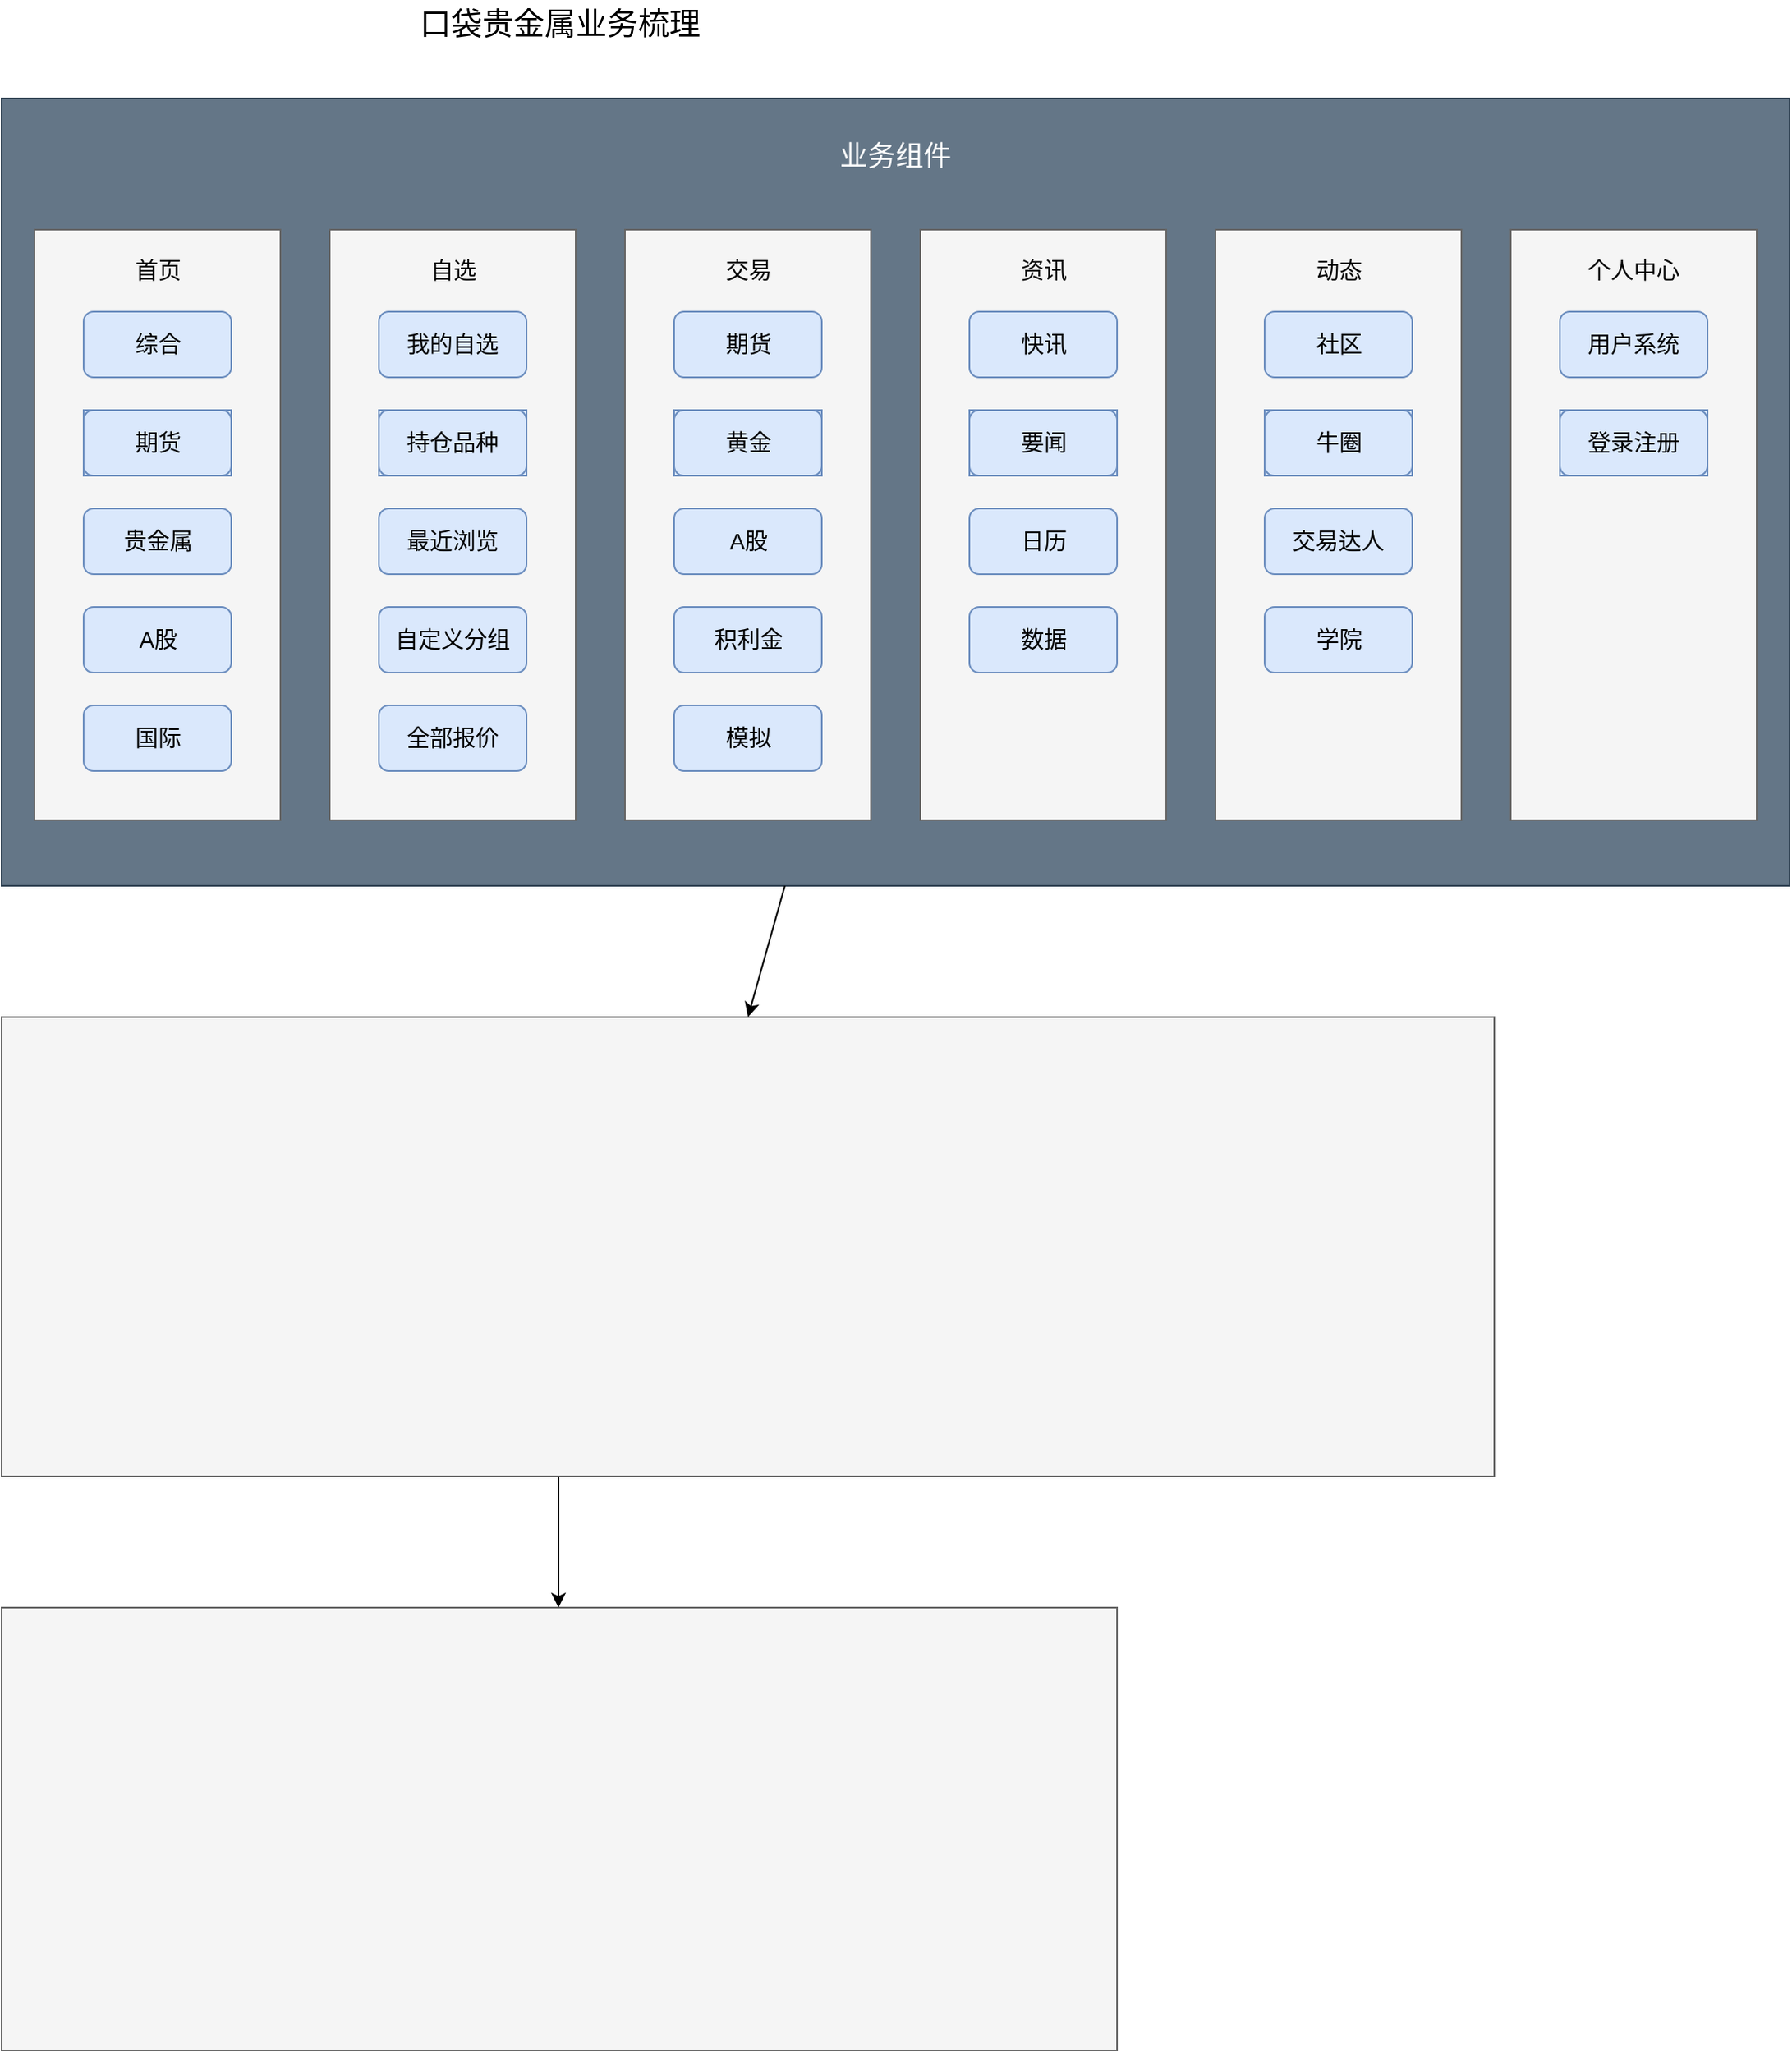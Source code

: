 <mxfile version="17.4.0" type="github">
  <diagram id="31p98_oL__xW8jrO6pc7" name="第 1 页">
    <mxGraphModel dx="1333" dy="776" grid="1" gridSize="10" guides="1" tooltips="1" connect="1" arrows="1" fold="1" page="1" pageScale="1" pageWidth="827" pageHeight="1169" math="0" shadow="0">
      <root>
        <mxCell id="0" />
        <mxCell id="1" parent="0" />
        <mxCell id="XOXXFUQoiVnGKIvhB3Gf-1" value="" style="rounded=0;whiteSpace=wrap;html=1;fillColor=#647687;strokeColor=#314354;fontColor=#ffffff;" vertex="1" parent="1">
          <mxGeometry x="80" y="80" width="1090" height="480" as="geometry" />
        </mxCell>
        <mxCell id="XOXXFUQoiVnGKIvhB3Gf-2" value="" style="rounded=0;whiteSpace=wrap;html=1;fillColor=#f5f5f5;strokeColor=#666666;fontColor=#333333;" vertex="1" parent="1">
          <mxGeometry x="80" y="640" width="910" height="280" as="geometry" />
        </mxCell>
        <mxCell id="XOXXFUQoiVnGKIvhB3Gf-3" value="" style="rounded=0;whiteSpace=wrap;html=1;fillColor=#f5f5f5;strokeColor=#666666;fontColor=#333333;" vertex="1" parent="1">
          <mxGeometry x="80" y="1000" width="680" height="270" as="geometry" />
        </mxCell>
        <mxCell id="XOXXFUQoiVnGKIvhB3Gf-4" style="edgeStyle=orthogonalEdgeStyle;rounded=0;orthogonalLoop=1;jettySize=auto;html=1;exitX=0.5;exitY=1;exitDx=0;exitDy=0;" edge="1" parent="1" source="XOXXFUQoiVnGKIvhB3Gf-1" target="XOXXFUQoiVnGKIvhB3Gf-1">
          <mxGeometry relative="1" as="geometry" />
        </mxCell>
        <mxCell id="XOXXFUQoiVnGKIvhB3Gf-5" value="" style="endArrow=classic;html=1;rounded=0;entryX=0.5;entryY=0;entryDx=0;entryDy=0;" edge="1" parent="1" source="XOXXFUQoiVnGKIvhB3Gf-1" target="XOXXFUQoiVnGKIvhB3Gf-2">
          <mxGeometry width="50" height="50" relative="1" as="geometry">
            <mxPoint x="390" y="420" as="sourcePoint" />
            <mxPoint x="420" y="630" as="targetPoint" />
          </mxGeometry>
        </mxCell>
        <mxCell id="XOXXFUQoiVnGKIvhB3Gf-6" value="" style="endArrow=classic;html=1;rounded=0;entryX=0.5;entryY=0;entryDx=0;entryDy=0;" edge="1" parent="1">
          <mxGeometry width="50" height="50" relative="1" as="geometry">
            <mxPoint x="419.5" y="920" as="sourcePoint" />
            <mxPoint x="419.5" y="1000" as="targetPoint" />
          </mxGeometry>
        </mxCell>
        <mxCell id="XOXXFUQoiVnGKIvhB3Gf-7" value="&lt;font style=&quot;font-size: 19px&quot;&gt;口袋贵金属业务梳理&lt;/font&gt;" style="text;html=1;strokeColor=none;fillColor=none;align=center;verticalAlign=middle;whiteSpace=wrap;rounded=0;" vertex="1" parent="1">
          <mxGeometry x="297.5" y="20" width="245" height="30" as="geometry" />
        </mxCell>
        <mxCell id="XOXXFUQoiVnGKIvhB3Gf-8" value="&lt;font style=&quot;font-size: 17px&quot;&gt;业务组件&lt;/font&gt;" style="text;html=1;strokeColor=none;fillColor=none;align=center;verticalAlign=middle;whiteSpace=wrap;rounded=0;fontSize=19;fontColor=#FFFFFF;" vertex="1" parent="1">
          <mxGeometry x="560" y="100" width="130" height="30" as="geometry" />
        </mxCell>
        <mxCell id="XOXXFUQoiVnGKIvhB3Gf-31" value="" style="group" vertex="1" connectable="0" parent="1">
          <mxGeometry x="100" y="160" width="150" height="360" as="geometry" />
        </mxCell>
        <mxCell id="XOXXFUQoiVnGKIvhB3Gf-9" value="" style="rounded=0;whiteSpace=wrap;html=1;fontSize=17;fontColor=#333333;fillColor=#f5f5f5;strokeColor=#666666;" vertex="1" parent="XOXXFUQoiVnGKIvhB3Gf-31">
          <mxGeometry width="150" height="360" as="geometry" />
        </mxCell>
        <mxCell id="XOXXFUQoiVnGKIvhB3Gf-10" value="&lt;font style=&quot;font-size: 14px&quot;&gt;首页&lt;/font&gt;" style="text;html=1;strokeColor=none;fillColor=none;align=center;verticalAlign=middle;whiteSpace=wrap;rounded=0;fontSize=17;fontColor=#000000;" vertex="1" parent="XOXXFUQoiVnGKIvhB3Gf-31">
          <mxGeometry x="52.5" y="10" width="45" height="30" as="geometry" />
        </mxCell>
        <mxCell id="XOXXFUQoiVnGKIvhB3Gf-14" value="" style="group" vertex="1" connectable="0" parent="XOXXFUQoiVnGKIvhB3Gf-31">
          <mxGeometry x="30" y="50" width="90" height="40" as="geometry" />
        </mxCell>
        <mxCell id="XOXXFUQoiVnGKIvhB3Gf-11" value="" style="rounded=1;whiteSpace=wrap;html=1;fontSize=14;fillColor=#dae8fc;strokeColor=#6c8ebf;" vertex="1" parent="XOXXFUQoiVnGKIvhB3Gf-14">
          <mxGeometry width="90" height="40" as="geometry" />
        </mxCell>
        <mxCell id="XOXXFUQoiVnGKIvhB3Gf-12" value="综合" style="text;html=1;strokeColor=none;fillColor=#dae8fc;align=center;verticalAlign=middle;whiteSpace=wrap;rounded=0;fontSize=14;" vertex="1" parent="XOXXFUQoiVnGKIvhB3Gf-14">
          <mxGeometry x="22.5" y="10" width="45" height="20" as="geometry" />
        </mxCell>
        <mxCell id="XOXXFUQoiVnGKIvhB3Gf-15" value="" style="group;fillColor=#dae8fc;strokeColor=#6c8ebf;gradientColor=none;rounded=0;glass=0;" vertex="1" connectable="0" parent="XOXXFUQoiVnGKIvhB3Gf-31">
          <mxGeometry x="30" y="110" width="90" height="40" as="geometry" />
        </mxCell>
        <mxCell id="XOXXFUQoiVnGKIvhB3Gf-16" value="" style="rounded=1;whiteSpace=wrap;html=1;fontSize=14;fillColor=#dae8fc;strokeColor=#6c8ebf;" vertex="1" parent="XOXXFUQoiVnGKIvhB3Gf-15">
          <mxGeometry width="90" height="40" as="geometry" />
        </mxCell>
        <mxCell id="XOXXFUQoiVnGKIvhB3Gf-17" value="期货" style="text;html=1;strokeColor=none;fillColor=#dae8fc;align=center;verticalAlign=middle;whiteSpace=wrap;rounded=0;fontSize=14;" vertex="1" parent="XOXXFUQoiVnGKIvhB3Gf-15">
          <mxGeometry x="22.5" y="10" width="45" height="20" as="geometry" />
        </mxCell>
        <mxCell id="XOXXFUQoiVnGKIvhB3Gf-18" value="" style="group" vertex="1" connectable="0" parent="XOXXFUQoiVnGKIvhB3Gf-31">
          <mxGeometry x="30" y="170" width="90" height="40" as="geometry" />
        </mxCell>
        <mxCell id="XOXXFUQoiVnGKIvhB3Gf-19" value="" style="rounded=1;whiteSpace=wrap;html=1;fontSize=14;fillColor=#dae8fc;strokeColor=#6c8ebf;" vertex="1" parent="XOXXFUQoiVnGKIvhB3Gf-18">
          <mxGeometry width="90" height="40" as="geometry" />
        </mxCell>
        <mxCell id="XOXXFUQoiVnGKIvhB3Gf-20" value="贵金属" style="text;html=1;strokeColor=none;fillColor=none;align=center;verticalAlign=middle;whiteSpace=wrap;rounded=0;fontSize=14;fontColor=#000000;" vertex="1" parent="XOXXFUQoiVnGKIvhB3Gf-18">
          <mxGeometry x="22.5" y="10" width="45" height="20" as="geometry" />
        </mxCell>
        <mxCell id="XOXXFUQoiVnGKIvhB3Gf-22" value="" style="group" vertex="1" connectable="0" parent="XOXXFUQoiVnGKIvhB3Gf-31">
          <mxGeometry x="30" y="230" width="90" height="40" as="geometry" />
        </mxCell>
        <mxCell id="XOXXFUQoiVnGKIvhB3Gf-23" value="" style="rounded=1;whiteSpace=wrap;html=1;fontSize=14;fillColor=#dae8fc;strokeColor=#6c8ebf;" vertex="1" parent="XOXXFUQoiVnGKIvhB3Gf-22">
          <mxGeometry width="90" height="40" as="geometry" />
        </mxCell>
        <mxCell id="XOXXFUQoiVnGKIvhB3Gf-24" value="A股" style="text;html=1;strokeColor=none;fillColor=none;align=center;verticalAlign=middle;whiteSpace=wrap;rounded=0;fontSize=14;fontColor=#000000;" vertex="1" parent="XOXXFUQoiVnGKIvhB3Gf-22">
          <mxGeometry x="22.5" y="10" width="45" height="20" as="geometry" />
        </mxCell>
        <mxCell id="XOXXFUQoiVnGKIvhB3Gf-26" value="" style="group" vertex="1" connectable="0" parent="XOXXFUQoiVnGKIvhB3Gf-31">
          <mxGeometry x="30" y="290" width="90" height="40" as="geometry" />
        </mxCell>
        <mxCell id="XOXXFUQoiVnGKIvhB3Gf-27" value="" style="rounded=1;whiteSpace=wrap;html=1;fontSize=14;fillColor=#dae8fc;strokeColor=#6c8ebf;" vertex="1" parent="XOXXFUQoiVnGKIvhB3Gf-26">
          <mxGeometry width="90" height="40" as="geometry" />
        </mxCell>
        <mxCell id="XOXXFUQoiVnGKIvhB3Gf-28" value="国际" style="text;html=1;strokeColor=none;fillColor=none;align=center;verticalAlign=middle;whiteSpace=wrap;rounded=0;fontSize=14;fontColor=#000000;" vertex="1" parent="XOXXFUQoiVnGKIvhB3Gf-26">
          <mxGeometry x="22.5" y="10" width="45" height="20" as="geometry" />
        </mxCell>
        <mxCell id="XOXXFUQoiVnGKIvhB3Gf-32" value="" style="group" vertex="1" connectable="0" parent="1">
          <mxGeometry x="280" y="160" width="150" height="360" as="geometry" />
        </mxCell>
        <mxCell id="XOXXFUQoiVnGKIvhB3Gf-33" value="" style="rounded=0;whiteSpace=wrap;html=1;fontSize=17;fontColor=#333333;fillColor=#f5f5f5;strokeColor=#666666;" vertex="1" parent="XOXXFUQoiVnGKIvhB3Gf-32">
          <mxGeometry width="150" height="360" as="geometry" />
        </mxCell>
        <mxCell id="XOXXFUQoiVnGKIvhB3Gf-34" value="&lt;span style=&quot;font-size: 14px&quot;&gt;自选&lt;/span&gt;" style="text;html=1;strokeColor=none;fillColor=none;align=center;verticalAlign=middle;whiteSpace=wrap;rounded=0;fontSize=17;fontColor=#000000;" vertex="1" parent="XOXXFUQoiVnGKIvhB3Gf-32">
          <mxGeometry x="52.5" y="10" width="45.0" height="30" as="geometry" />
        </mxCell>
        <mxCell id="XOXXFUQoiVnGKIvhB3Gf-35" value="" style="group" vertex="1" connectable="0" parent="XOXXFUQoiVnGKIvhB3Gf-32">
          <mxGeometry x="30.0" y="50" width="90.0" height="40" as="geometry" />
        </mxCell>
        <mxCell id="XOXXFUQoiVnGKIvhB3Gf-36" value="" style="rounded=1;whiteSpace=wrap;html=1;fontSize=14;fillColor=#dae8fc;strokeColor=#6c8ebf;" vertex="1" parent="XOXXFUQoiVnGKIvhB3Gf-35">
          <mxGeometry width="90.0" height="40" as="geometry" />
        </mxCell>
        <mxCell id="XOXXFUQoiVnGKIvhB3Gf-37" value="我的自选" style="text;html=1;strokeColor=none;fillColor=#dae8fc;align=center;verticalAlign=middle;whiteSpace=wrap;rounded=0;fontSize=14;" vertex="1" parent="XOXXFUQoiVnGKIvhB3Gf-35">
          <mxGeometry x="15" y="10" width="60" height="20" as="geometry" />
        </mxCell>
        <mxCell id="XOXXFUQoiVnGKIvhB3Gf-38" value="" style="group;fillColor=#dae8fc;strokeColor=#6c8ebf;gradientColor=none;rounded=0;glass=0;" vertex="1" connectable="0" parent="XOXXFUQoiVnGKIvhB3Gf-32">
          <mxGeometry x="30.0" y="110" width="90.0" height="40" as="geometry" />
        </mxCell>
        <mxCell id="XOXXFUQoiVnGKIvhB3Gf-39" value="" style="rounded=1;whiteSpace=wrap;html=1;fontSize=14;fillColor=#dae8fc;strokeColor=#6c8ebf;" vertex="1" parent="XOXXFUQoiVnGKIvhB3Gf-38">
          <mxGeometry width="90.0" height="40" as="geometry" />
        </mxCell>
        <mxCell id="XOXXFUQoiVnGKIvhB3Gf-41" value="" style="group" vertex="1" connectable="0" parent="XOXXFUQoiVnGKIvhB3Gf-32">
          <mxGeometry x="30.0" y="170" width="90.0" height="40" as="geometry" />
        </mxCell>
        <mxCell id="XOXXFUQoiVnGKIvhB3Gf-42" value="" style="rounded=1;whiteSpace=wrap;html=1;fontSize=14;fillColor=#dae8fc;strokeColor=#6c8ebf;" vertex="1" parent="XOXXFUQoiVnGKIvhB3Gf-41">
          <mxGeometry width="90.0" height="40" as="geometry" />
        </mxCell>
        <mxCell id="XOXXFUQoiVnGKIvhB3Gf-43" value="最近浏览" style="text;html=1;strokeColor=none;fillColor=none;align=center;verticalAlign=middle;whiteSpace=wrap;rounded=0;fontSize=14;fontColor=#000000;" vertex="1" parent="XOXXFUQoiVnGKIvhB3Gf-41">
          <mxGeometry x="16.25" y="10" width="57.5" height="20" as="geometry" />
        </mxCell>
        <mxCell id="XOXXFUQoiVnGKIvhB3Gf-44" value="" style="group" vertex="1" connectable="0" parent="XOXXFUQoiVnGKIvhB3Gf-32">
          <mxGeometry x="30.0" y="230" width="90.0" height="40" as="geometry" />
        </mxCell>
        <mxCell id="XOXXFUQoiVnGKIvhB3Gf-45" value="" style="rounded=1;whiteSpace=wrap;html=1;fontSize=14;fillColor=#dae8fc;strokeColor=#6c8ebf;" vertex="1" parent="XOXXFUQoiVnGKIvhB3Gf-44">
          <mxGeometry width="90.0" height="40" as="geometry" />
        </mxCell>
        <mxCell id="XOXXFUQoiVnGKIvhB3Gf-46" value="自定义分组" style="text;html=1;strokeColor=none;fillColor=none;align=center;verticalAlign=middle;whiteSpace=wrap;rounded=0;fontSize=14;fontColor=#000000;" vertex="1" parent="XOXXFUQoiVnGKIvhB3Gf-44">
          <mxGeometry x="8.13" y="10" width="73.75" height="20" as="geometry" />
        </mxCell>
        <mxCell id="XOXXFUQoiVnGKIvhB3Gf-47" value="" style="group" vertex="1" connectable="0" parent="XOXXFUQoiVnGKIvhB3Gf-32">
          <mxGeometry x="30.0" y="290" width="90.0" height="40" as="geometry" />
        </mxCell>
        <mxCell id="XOXXFUQoiVnGKIvhB3Gf-48" value="" style="rounded=1;whiteSpace=wrap;html=1;fontSize=14;fillColor=#dae8fc;strokeColor=#6c8ebf;" vertex="1" parent="XOXXFUQoiVnGKIvhB3Gf-47">
          <mxGeometry width="90.0" height="40" as="geometry" />
        </mxCell>
        <mxCell id="XOXXFUQoiVnGKIvhB3Gf-49" value="全部报价" style="text;html=1;strokeColor=none;fillColor=none;align=center;verticalAlign=middle;whiteSpace=wrap;rounded=0;fontSize=14;fontColor=#000000;" vertex="1" parent="XOXXFUQoiVnGKIvhB3Gf-47">
          <mxGeometry x="16.25" y="10" width="57.5" height="20" as="geometry" />
        </mxCell>
        <mxCell id="XOXXFUQoiVnGKIvhB3Gf-40" value="持仓品种" style="text;html=1;strokeColor=none;fillColor=#dae8fc;align=center;verticalAlign=middle;whiteSpace=wrap;rounded=0;fontSize=14;" vertex="1" parent="XOXXFUQoiVnGKIvhB3Gf-32">
          <mxGeometry x="46.25" y="120" width="57.5" height="20" as="geometry" />
        </mxCell>
        <mxCell id="XOXXFUQoiVnGKIvhB3Gf-50" value="" style="group" vertex="1" connectable="0" parent="1">
          <mxGeometry x="460" y="160" width="150" height="360" as="geometry" />
        </mxCell>
        <mxCell id="XOXXFUQoiVnGKIvhB3Gf-51" value="" style="rounded=0;whiteSpace=wrap;html=1;fontSize=17;fontColor=#333333;fillColor=#f5f5f5;strokeColor=#666666;" vertex="1" parent="XOXXFUQoiVnGKIvhB3Gf-50">
          <mxGeometry width="150" height="360" as="geometry" />
        </mxCell>
        <mxCell id="XOXXFUQoiVnGKIvhB3Gf-52" value="&lt;font style=&quot;font-size: 14px&quot;&gt;交易&lt;/font&gt;" style="text;html=1;strokeColor=none;fillColor=none;align=center;verticalAlign=middle;whiteSpace=wrap;rounded=0;fontSize=17;fontColor=#000000;" vertex="1" parent="XOXXFUQoiVnGKIvhB3Gf-50">
          <mxGeometry x="52.5" y="10" width="45" height="30" as="geometry" />
        </mxCell>
        <mxCell id="XOXXFUQoiVnGKIvhB3Gf-53" value="" style="group" vertex="1" connectable="0" parent="XOXXFUQoiVnGKIvhB3Gf-50">
          <mxGeometry x="30" y="50" width="90" height="40" as="geometry" />
        </mxCell>
        <mxCell id="XOXXFUQoiVnGKIvhB3Gf-54" value="" style="rounded=1;whiteSpace=wrap;html=1;fontSize=14;fillColor=#dae8fc;strokeColor=#6c8ebf;" vertex="1" parent="XOXXFUQoiVnGKIvhB3Gf-53">
          <mxGeometry width="90" height="40" as="geometry" />
        </mxCell>
        <mxCell id="XOXXFUQoiVnGKIvhB3Gf-55" value="期货" style="text;html=1;strokeColor=none;fillColor=#dae8fc;align=center;verticalAlign=middle;whiteSpace=wrap;rounded=0;fontSize=14;" vertex="1" parent="XOXXFUQoiVnGKIvhB3Gf-53">
          <mxGeometry x="22.5" y="10" width="45" height="20" as="geometry" />
        </mxCell>
        <mxCell id="XOXXFUQoiVnGKIvhB3Gf-56" value="" style="group;fillColor=#dae8fc;strokeColor=#6c8ebf;gradientColor=none;rounded=0;glass=0;" vertex="1" connectable="0" parent="XOXXFUQoiVnGKIvhB3Gf-50">
          <mxGeometry x="30" y="110" width="90" height="40" as="geometry" />
        </mxCell>
        <mxCell id="XOXXFUQoiVnGKIvhB3Gf-57" value="" style="rounded=1;whiteSpace=wrap;html=1;fontSize=14;fillColor=#dae8fc;strokeColor=#6c8ebf;" vertex="1" parent="XOXXFUQoiVnGKIvhB3Gf-56">
          <mxGeometry width="90" height="40" as="geometry" />
        </mxCell>
        <mxCell id="XOXXFUQoiVnGKIvhB3Gf-58" value="黄金" style="text;html=1;strokeColor=none;fillColor=#dae8fc;align=center;verticalAlign=middle;whiteSpace=wrap;rounded=0;fontSize=14;" vertex="1" parent="XOXXFUQoiVnGKIvhB3Gf-56">
          <mxGeometry x="22.5" y="10" width="45" height="20" as="geometry" />
        </mxCell>
        <mxCell id="XOXXFUQoiVnGKIvhB3Gf-59" value="" style="group" vertex="1" connectable="0" parent="XOXXFUQoiVnGKIvhB3Gf-50">
          <mxGeometry x="30" y="170" width="90" height="40" as="geometry" />
        </mxCell>
        <mxCell id="XOXXFUQoiVnGKIvhB3Gf-60" value="" style="rounded=1;whiteSpace=wrap;html=1;fontSize=14;fillColor=#dae8fc;strokeColor=#6c8ebf;" vertex="1" parent="XOXXFUQoiVnGKIvhB3Gf-59">
          <mxGeometry width="90" height="40" as="geometry" />
        </mxCell>
        <mxCell id="XOXXFUQoiVnGKIvhB3Gf-61" value="A股" style="text;html=1;strokeColor=none;fillColor=none;align=center;verticalAlign=middle;whiteSpace=wrap;rounded=0;fontSize=14;fontColor=#000000;" vertex="1" parent="XOXXFUQoiVnGKIvhB3Gf-59">
          <mxGeometry x="22.5" y="10" width="45" height="20" as="geometry" />
        </mxCell>
        <mxCell id="XOXXFUQoiVnGKIvhB3Gf-62" value="" style="group" vertex="1" connectable="0" parent="XOXXFUQoiVnGKIvhB3Gf-50">
          <mxGeometry x="30" y="230" width="90" height="40" as="geometry" />
        </mxCell>
        <mxCell id="XOXXFUQoiVnGKIvhB3Gf-63" value="" style="rounded=1;whiteSpace=wrap;html=1;fontSize=14;fillColor=#dae8fc;strokeColor=#6c8ebf;" vertex="1" parent="XOXXFUQoiVnGKIvhB3Gf-62">
          <mxGeometry width="90" height="40" as="geometry" />
        </mxCell>
        <mxCell id="XOXXFUQoiVnGKIvhB3Gf-64" value="积利金" style="text;html=1;strokeColor=none;fillColor=none;align=center;verticalAlign=middle;whiteSpace=wrap;rounded=0;fontSize=14;fontColor=#000000;" vertex="1" parent="XOXXFUQoiVnGKIvhB3Gf-62">
          <mxGeometry x="22.5" y="10" width="45" height="20" as="geometry" />
        </mxCell>
        <mxCell id="XOXXFUQoiVnGKIvhB3Gf-65" value="" style="group" vertex="1" connectable="0" parent="XOXXFUQoiVnGKIvhB3Gf-50">
          <mxGeometry x="30" y="290" width="90" height="40" as="geometry" />
        </mxCell>
        <mxCell id="XOXXFUQoiVnGKIvhB3Gf-66" value="" style="rounded=1;whiteSpace=wrap;html=1;fontSize=14;fillColor=#dae8fc;strokeColor=#6c8ebf;" vertex="1" parent="XOXXFUQoiVnGKIvhB3Gf-65">
          <mxGeometry width="90" height="40" as="geometry" />
        </mxCell>
        <mxCell id="XOXXFUQoiVnGKIvhB3Gf-67" value="模拟" style="text;html=1;strokeColor=none;fillColor=none;align=center;verticalAlign=middle;whiteSpace=wrap;rounded=0;fontSize=14;fontColor=#000000;" vertex="1" parent="XOXXFUQoiVnGKIvhB3Gf-65">
          <mxGeometry x="22.5" y="10" width="45" height="20" as="geometry" />
        </mxCell>
        <mxCell id="XOXXFUQoiVnGKIvhB3Gf-68" value="" style="group" vertex="1" connectable="0" parent="1">
          <mxGeometry x="640" y="160" width="150" height="360" as="geometry" />
        </mxCell>
        <mxCell id="XOXXFUQoiVnGKIvhB3Gf-69" value="" style="rounded=0;whiteSpace=wrap;html=1;fontSize=17;fontColor=#333333;fillColor=#f5f5f5;strokeColor=#666666;" vertex="1" parent="XOXXFUQoiVnGKIvhB3Gf-68">
          <mxGeometry width="150" height="360" as="geometry" />
        </mxCell>
        <mxCell id="XOXXFUQoiVnGKIvhB3Gf-70" value="&lt;font style=&quot;font-size: 14px&quot;&gt;资讯&lt;/font&gt;" style="text;html=1;strokeColor=none;fillColor=none;align=center;verticalAlign=middle;whiteSpace=wrap;rounded=0;fontSize=17;fontColor=#000000;" vertex="1" parent="XOXXFUQoiVnGKIvhB3Gf-68">
          <mxGeometry x="52.5" y="10" width="45" height="30" as="geometry" />
        </mxCell>
        <mxCell id="XOXXFUQoiVnGKIvhB3Gf-71" value="" style="group" vertex="1" connectable="0" parent="XOXXFUQoiVnGKIvhB3Gf-68">
          <mxGeometry x="30" y="50" width="90" height="40" as="geometry" />
        </mxCell>
        <mxCell id="XOXXFUQoiVnGKIvhB3Gf-72" value="" style="rounded=1;whiteSpace=wrap;html=1;fontSize=14;fillColor=#dae8fc;strokeColor=#6c8ebf;" vertex="1" parent="XOXXFUQoiVnGKIvhB3Gf-71">
          <mxGeometry width="90" height="40" as="geometry" />
        </mxCell>
        <mxCell id="XOXXFUQoiVnGKIvhB3Gf-73" value="快讯" style="text;html=1;strokeColor=none;fillColor=#dae8fc;align=center;verticalAlign=middle;whiteSpace=wrap;rounded=0;fontSize=14;" vertex="1" parent="XOXXFUQoiVnGKIvhB3Gf-71">
          <mxGeometry x="22.5" y="10" width="45" height="20" as="geometry" />
        </mxCell>
        <mxCell id="XOXXFUQoiVnGKIvhB3Gf-74" value="" style="group;fillColor=#dae8fc;strokeColor=#6c8ebf;gradientColor=none;rounded=0;glass=0;" vertex="1" connectable="0" parent="XOXXFUQoiVnGKIvhB3Gf-68">
          <mxGeometry x="30" y="110" width="90" height="40" as="geometry" />
        </mxCell>
        <mxCell id="XOXXFUQoiVnGKIvhB3Gf-75" value="" style="rounded=1;whiteSpace=wrap;html=1;fontSize=14;fillColor=#dae8fc;strokeColor=#6c8ebf;" vertex="1" parent="XOXXFUQoiVnGKIvhB3Gf-74">
          <mxGeometry width="90" height="40" as="geometry" />
        </mxCell>
        <mxCell id="XOXXFUQoiVnGKIvhB3Gf-76" value="要闻" style="text;html=1;strokeColor=none;fillColor=#dae8fc;align=center;verticalAlign=middle;whiteSpace=wrap;rounded=0;fontSize=14;" vertex="1" parent="XOXXFUQoiVnGKIvhB3Gf-74">
          <mxGeometry x="22.5" y="10" width="45" height="20" as="geometry" />
        </mxCell>
        <mxCell id="XOXXFUQoiVnGKIvhB3Gf-77" value="" style="group" vertex="1" connectable="0" parent="XOXXFUQoiVnGKIvhB3Gf-68">
          <mxGeometry x="30" y="170" width="90" height="40" as="geometry" />
        </mxCell>
        <mxCell id="XOXXFUQoiVnGKIvhB3Gf-78" value="" style="rounded=1;whiteSpace=wrap;html=1;fontSize=14;fillColor=#dae8fc;strokeColor=#6c8ebf;" vertex="1" parent="XOXXFUQoiVnGKIvhB3Gf-77">
          <mxGeometry width="90" height="40" as="geometry" />
        </mxCell>
        <mxCell id="XOXXFUQoiVnGKIvhB3Gf-79" value="日历" style="text;html=1;strokeColor=none;fillColor=none;align=center;verticalAlign=middle;whiteSpace=wrap;rounded=0;fontSize=14;fontColor=#000000;" vertex="1" parent="XOXXFUQoiVnGKIvhB3Gf-77">
          <mxGeometry x="22.5" y="10" width="45" height="20" as="geometry" />
        </mxCell>
        <mxCell id="XOXXFUQoiVnGKIvhB3Gf-80" value="" style="group" vertex="1" connectable="0" parent="XOXXFUQoiVnGKIvhB3Gf-68">
          <mxGeometry x="30" y="230" width="90" height="40" as="geometry" />
        </mxCell>
        <mxCell id="XOXXFUQoiVnGKIvhB3Gf-81" value="" style="rounded=1;whiteSpace=wrap;html=1;fontSize=14;fillColor=#dae8fc;strokeColor=#6c8ebf;" vertex="1" parent="XOXXFUQoiVnGKIvhB3Gf-80">
          <mxGeometry width="90" height="40" as="geometry" />
        </mxCell>
        <mxCell id="XOXXFUQoiVnGKIvhB3Gf-82" value="数据" style="text;html=1;strokeColor=none;fillColor=none;align=center;verticalAlign=middle;whiteSpace=wrap;rounded=0;fontSize=14;fontColor=#000000;" vertex="1" parent="XOXXFUQoiVnGKIvhB3Gf-80">
          <mxGeometry x="22.5" y="10" width="45" height="20" as="geometry" />
        </mxCell>
        <mxCell id="XOXXFUQoiVnGKIvhB3Gf-86" value="" style="group" vertex="1" connectable="0" parent="1">
          <mxGeometry x="820" y="160" width="150" height="360" as="geometry" />
        </mxCell>
        <mxCell id="XOXXFUQoiVnGKIvhB3Gf-87" value="" style="rounded=0;whiteSpace=wrap;html=1;fontSize=17;fontColor=#333333;fillColor=#f5f5f5;strokeColor=#666666;" vertex="1" parent="XOXXFUQoiVnGKIvhB3Gf-86">
          <mxGeometry width="150" height="360" as="geometry" />
        </mxCell>
        <mxCell id="XOXXFUQoiVnGKIvhB3Gf-88" value="&lt;font style=&quot;font-size: 14px&quot;&gt;动态&lt;/font&gt;" style="text;html=1;strokeColor=none;fillColor=none;align=center;verticalAlign=middle;whiteSpace=wrap;rounded=0;fontSize=17;fontColor=#000000;" vertex="1" parent="XOXXFUQoiVnGKIvhB3Gf-86">
          <mxGeometry x="52.5" y="10" width="45" height="30" as="geometry" />
        </mxCell>
        <mxCell id="XOXXFUQoiVnGKIvhB3Gf-89" value="" style="group" vertex="1" connectable="0" parent="XOXXFUQoiVnGKIvhB3Gf-86">
          <mxGeometry x="30" y="50" width="90" height="40" as="geometry" />
        </mxCell>
        <mxCell id="XOXXFUQoiVnGKIvhB3Gf-90" value="" style="rounded=1;whiteSpace=wrap;html=1;fontSize=14;fillColor=#dae8fc;strokeColor=#6c8ebf;" vertex="1" parent="XOXXFUQoiVnGKIvhB3Gf-89">
          <mxGeometry width="90" height="40" as="geometry" />
        </mxCell>
        <mxCell id="XOXXFUQoiVnGKIvhB3Gf-91" value="社区" style="text;html=1;strokeColor=none;fillColor=#dae8fc;align=center;verticalAlign=middle;whiteSpace=wrap;rounded=0;fontSize=14;" vertex="1" parent="XOXXFUQoiVnGKIvhB3Gf-89">
          <mxGeometry x="22.5" y="10" width="45" height="20" as="geometry" />
        </mxCell>
        <mxCell id="XOXXFUQoiVnGKIvhB3Gf-92" value="" style="group;fillColor=#dae8fc;strokeColor=#6c8ebf;gradientColor=none;rounded=0;glass=0;" vertex="1" connectable="0" parent="XOXXFUQoiVnGKIvhB3Gf-86">
          <mxGeometry x="30" y="110" width="90" height="40" as="geometry" />
        </mxCell>
        <mxCell id="XOXXFUQoiVnGKIvhB3Gf-93" value="" style="rounded=1;whiteSpace=wrap;html=1;fontSize=14;fillColor=#dae8fc;strokeColor=#6c8ebf;" vertex="1" parent="XOXXFUQoiVnGKIvhB3Gf-92">
          <mxGeometry width="90" height="40" as="geometry" />
        </mxCell>
        <mxCell id="XOXXFUQoiVnGKIvhB3Gf-94" value="牛圈" style="text;html=1;strokeColor=none;fillColor=#dae8fc;align=center;verticalAlign=middle;whiteSpace=wrap;rounded=0;fontSize=14;" vertex="1" parent="XOXXFUQoiVnGKIvhB3Gf-92">
          <mxGeometry x="22.5" y="10" width="45" height="20" as="geometry" />
        </mxCell>
        <mxCell id="XOXXFUQoiVnGKIvhB3Gf-95" value="" style="group" vertex="1" connectable="0" parent="XOXXFUQoiVnGKIvhB3Gf-86">
          <mxGeometry x="30" y="170" width="90" height="40" as="geometry" />
        </mxCell>
        <mxCell id="XOXXFUQoiVnGKIvhB3Gf-96" value="" style="rounded=1;whiteSpace=wrap;html=1;fontSize=14;fillColor=#dae8fc;strokeColor=#6c8ebf;" vertex="1" parent="XOXXFUQoiVnGKIvhB3Gf-95">
          <mxGeometry width="90" height="40" as="geometry" />
        </mxCell>
        <mxCell id="XOXXFUQoiVnGKIvhB3Gf-97" value="交易达人" style="text;html=1;strokeColor=none;fillColor=none;align=center;verticalAlign=middle;whiteSpace=wrap;rounded=0;fontSize=14;fontColor=#000000;" vertex="1" parent="XOXXFUQoiVnGKIvhB3Gf-95">
          <mxGeometry x="11.25" y="10" width="67.5" height="20" as="geometry" />
        </mxCell>
        <mxCell id="XOXXFUQoiVnGKIvhB3Gf-98" value="" style="group" vertex="1" connectable="0" parent="XOXXFUQoiVnGKIvhB3Gf-86">
          <mxGeometry x="30" y="230" width="90" height="40" as="geometry" />
        </mxCell>
        <mxCell id="XOXXFUQoiVnGKIvhB3Gf-99" value="" style="rounded=1;whiteSpace=wrap;html=1;fontSize=14;fillColor=#dae8fc;strokeColor=#6c8ebf;" vertex="1" parent="XOXXFUQoiVnGKIvhB3Gf-98">
          <mxGeometry width="90" height="40" as="geometry" />
        </mxCell>
        <mxCell id="XOXXFUQoiVnGKIvhB3Gf-100" value="学院" style="text;html=1;strokeColor=none;fillColor=none;align=center;verticalAlign=middle;whiteSpace=wrap;rounded=0;fontSize=14;fontColor=#000000;" vertex="1" parent="XOXXFUQoiVnGKIvhB3Gf-98">
          <mxGeometry x="22.5" y="10" width="45" height="20" as="geometry" />
        </mxCell>
        <mxCell id="XOXXFUQoiVnGKIvhB3Gf-105" value="" style="group" vertex="1" connectable="0" parent="1">
          <mxGeometry x="1000" y="160" width="150" height="360" as="geometry" />
        </mxCell>
        <mxCell id="XOXXFUQoiVnGKIvhB3Gf-106" value="" style="rounded=0;whiteSpace=wrap;html=1;fontSize=17;fontColor=#333333;fillColor=#f5f5f5;strokeColor=#666666;" vertex="1" parent="XOXXFUQoiVnGKIvhB3Gf-105">
          <mxGeometry width="150" height="360" as="geometry" />
        </mxCell>
        <mxCell id="XOXXFUQoiVnGKIvhB3Gf-107" value="&lt;span style=&quot;font-size: 14px&quot;&gt;个人中心&lt;/span&gt;" style="text;html=1;strokeColor=none;fillColor=none;align=center;verticalAlign=middle;whiteSpace=wrap;rounded=0;fontSize=17;fontColor=#000000;" vertex="1" parent="XOXXFUQoiVnGKIvhB3Gf-105">
          <mxGeometry x="46.25" y="10" width="57.5" height="30" as="geometry" />
        </mxCell>
        <mxCell id="XOXXFUQoiVnGKIvhB3Gf-108" value="" style="group" vertex="1" connectable="0" parent="XOXXFUQoiVnGKIvhB3Gf-105">
          <mxGeometry x="30" y="50" width="90" height="40" as="geometry" />
        </mxCell>
        <mxCell id="XOXXFUQoiVnGKIvhB3Gf-109" value="" style="rounded=1;whiteSpace=wrap;html=1;fontSize=14;fillColor=#dae8fc;strokeColor=#6c8ebf;" vertex="1" parent="XOXXFUQoiVnGKIvhB3Gf-108">
          <mxGeometry width="90" height="40" as="geometry" />
        </mxCell>
        <mxCell id="XOXXFUQoiVnGKIvhB3Gf-110" value="用户系统" style="text;html=1;strokeColor=none;fillColor=#dae8fc;align=center;verticalAlign=middle;whiteSpace=wrap;rounded=0;fontSize=14;" vertex="1" parent="XOXXFUQoiVnGKIvhB3Gf-108">
          <mxGeometry x="16.25" y="10" width="57.5" height="20" as="geometry" />
        </mxCell>
        <mxCell id="XOXXFUQoiVnGKIvhB3Gf-111" value="" style="group;fillColor=#dae8fc;strokeColor=#6c8ebf;gradientColor=none;rounded=0;glass=0;" vertex="1" connectable="0" parent="XOXXFUQoiVnGKIvhB3Gf-105">
          <mxGeometry x="30" y="110" width="90" height="40" as="geometry" />
        </mxCell>
        <mxCell id="XOXXFUQoiVnGKIvhB3Gf-112" value="" style="rounded=1;whiteSpace=wrap;html=1;fontSize=14;fillColor=#dae8fc;strokeColor=#6c8ebf;" vertex="1" parent="XOXXFUQoiVnGKIvhB3Gf-111">
          <mxGeometry width="90" height="40" as="geometry" />
        </mxCell>
        <mxCell id="XOXXFUQoiVnGKIvhB3Gf-113" value="登录注册" style="text;html=1;strokeColor=none;fillColor=#dae8fc;align=center;verticalAlign=middle;whiteSpace=wrap;rounded=0;fontSize=14;" vertex="1" parent="XOXXFUQoiVnGKIvhB3Gf-105">
          <mxGeometry x="46.25" y="120" width="57.5" height="20" as="geometry" />
        </mxCell>
      </root>
    </mxGraphModel>
  </diagram>
</mxfile>
